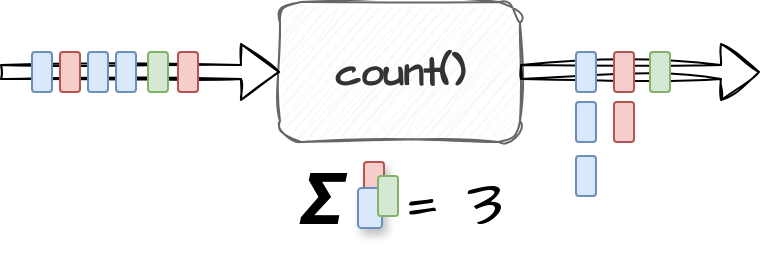 <mxfile version="22.0.0" type="device">
  <diagram name="Page-1" id="aAPnYjN7bhrurDYYG_21">
    <mxGraphModel dx="1036" dy="606" grid="1" gridSize="10" guides="1" tooltips="1" connect="1" arrows="1" fold="1" page="1" pageScale="1" pageWidth="827" pageHeight="1169" math="0" shadow="0">
      <root>
        <mxCell id="0" />
        <mxCell id="1" parent="0" />
        <mxCell id="hZOv7A1Kr61WpiHpfzSK-2" value="count()" style="rounded=1;whiteSpace=wrap;html=1;sketch=1;hachureGap=4;jiggle=2;curveFitting=1;fontFamily=Architects Daughter;fontSource=https%3A%2F%2Ffonts.googleapis.com%2Fcss%3Ffamily%3DArchitects%2BDaughter;fontSize=20;fillColor=#f5f5f5;strokeColor=#666666;fontStyle=1;fontColor=#333333;" parent="1" vertex="1">
          <mxGeometry x="230" y="150" width="120" height="70" as="geometry" />
        </mxCell>
        <mxCell id="hZOv7A1Kr61WpiHpfzSK-3" value="" style="shape=flexArrow;endArrow=classic;html=1;rounded=0;sketch=1;hachureGap=4;jiggle=2;curveFitting=1;fontFamily=Architects Daughter;fontSource=https%3A%2F%2Ffonts.googleapis.com%2Fcss%3Ffamily%3DArchitects%2BDaughter;fontSize=16;entryX=0;entryY=0.5;entryDx=0;entryDy=0;width=7;" parent="1" edge="1">
          <mxGeometry width="50" height="50" relative="1" as="geometry">
            <mxPoint x="350" y="185" as="sourcePoint" />
            <mxPoint x="470" y="185" as="targetPoint" />
          </mxGeometry>
        </mxCell>
        <mxCell id="hZOv7A1Kr61WpiHpfzSK-4" value="" style="shape=flexArrow;endArrow=classic;html=1;rounded=0;sketch=1;hachureGap=4;jiggle=2;curveFitting=1;fontFamily=Architects Daughter;fontSource=https%3A%2F%2Ffonts.googleapis.com%2Fcss%3Ffamily%3DArchitects%2BDaughter;fontSize=16;entryX=0;entryY=0.5;entryDx=0;entryDy=0;width=7;" parent="1" edge="1">
          <mxGeometry width="50" height="50" relative="1" as="geometry">
            <mxPoint x="90" y="185" as="sourcePoint" />
            <mxPoint x="230" y="185" as="targetPoint" />
          </mxGeometry>
        </mxCell>
        <mxCell id="hZOv7A1Kr61WpiHpfzSK-5" value="" style="group" parent="1" vertex="1" connectable="0">
          <mxGeometry x="106" y="175" width="88.5" height="20" as="geometry" />
        </mxCell>
        <mxCell id="hZOv7A1Kr61WpiHpfzSK-6" value="" style="rounded=1;whiteSpace=wrap;html=1;hachureGap=4;fontFamily=Architects Daughter;fontSource=https%3A%2F%2Ffonts.googleapis.com%2Fcss%3Ffamily%3DArchitects%2BDaughter;fontSize=20;fillColor=#d5e8d4;strokeColor=#82b366;" parent="hZOv7A1Kr61WpiHpfzSK-5" vertex="1">
          <mxGeometry x="58" width="10" height="20" as="geometry" />
        </mxCell>
        <mxCell id="hZOv7A1Kr61WpiHpfzSK-7" value="" style="rounded=1;whiteSpace=wrap;html=1;hachureGap=4;fontFamily=Architects Daughter;fontSource=https%3A%2F%2Ffonts.googleapis.com%2Fcss%3Ffamily%3DArchitects%2BDaughter;fontSize=20;fillColor=#dae8fc;strokeColor=#6c8ebf;" parent="hZOv7A1Kr61WpiHpfzSK-5" vertex="1">
          <mxGeometry width="10" height="20" as="geometry" />
        </mxCell>
        <mxCell id="hZOv7A1Kr61WpiHpfzSK-8" value="" style="rounded=1;whiteSpace=wrap;html=1;hachureGap=4;fontFamily=Architects Daughter;fontSource=https%3A%2F%2Ffonts.googleapis.com%2Fcss%3Ffamily%3DArchitects%2BDaughter;fontSize=20;fillColor=#dae8fc;strokeColor=#6c8ebf;" parent="hZOv7A1Kr61WpiHpfzSK-5" vertex="1">
          <mxGeometry x="28" width="10" height="20" as="geometry" />
        </mxCell>
        <mxCell id="hZOv7A1Kr61WpiHpfzSK-9" value="" style="rounded=1;whiteSpace=wrap;html=1;hachureGap=4;fontFamily=Architects Daughter;fontSource=https%3A%2F%2Ffonts.googleapis.com%2Fcss%3Ffamily%3DArchitects%2BDaughter;fontSize=20;fillColor=#dae8fc;strokeColor=#6c8ebf;" parent="1" vertex="1">
          <mxGeometry x="378" y="175" width="10" height="20" as="geometry" />
        </mxCell>
        <mxCell id="hZOv7A1Kr61WpiHpfzSK-10" value="" style="rounded=1;whiteSpace=wrap;html=1;hachureGap=4;fontFamily=Architects Daughter;fontSource=https%3A%2F%2Ffonts.googleapis.com%2Fcss%3Ffamily%3DArchitects%2BDaughter;fontSize=20;fillColor=#f8cecc;strokeColor=#b85450;" parent="1" vertex="1">
          <mxGeometry x="397" y="175" width="10" height="20" as="geometry" />
        </mxCell>
        <mxCell id="hZOv7A1Kr61WpiHpfzSK-11" value="" style="rounded=1;whiteSpace=wrap;html=1;hachureGap=4;fontFamily=Architects Daughter;fontSource=https%3A%2F%2Ffonts.googleapis.com%2Fcss%3Ffamily%3DArchitects%2BDaughter;fontSize=20;fillColor=#f8cecc;strokeColor=#b85450;" parent="1" vertex="1">
          <mxGeometry x="397" y="200" width="10" height="20" as="geometry" />
        </mxCell>
        <mxCell id="hZOv7A1Kr61WpiHpfzSK-12" value="" style="rounded=1;whiteSpace=wrap;html=1;hachureGap=4;fontFamily=Architects Daughter;fontSource=https%3A%2F%2Ffonts.googleapis.com%2Fcss%3Ffamily%3DArchitects%2BDaughter;fontSize=20;fillColor=#dae8fc;strokeColor=#6c8ebf;" parent="1" vertex="1">
          <mxGeometry x="378" y="200" width="10" height="20" as="geometry" />
        </mxCell>
        <mxCell id="hZOv7A1Kr61WpiHpfzSK-13" value="" style="rounded=1;whiteSpace=wrap;html=1;hachureGap=4;fontFamily=Architects Daughter;fontSource=https%3A%2F%2Ffonts.googleapis.com%2Fcss%3Ffamily%3DArchitects%2BDaughter;fontSize=20;fillColor=#dae8fc;strokeColor=#6c8ebf;" parent="1" vertex="1">
          <mxGeometry x="378" y="227" width="10" height="20" as="geometry" />
        </mxCell>
        <mxCell id="hZOv7A1Kr61WpiHpfzSK-15" value="" style="rounded=1;whiteSpace=wrap;html=1;hachureGap=4;fontFamily=Architects Daughter;fontSource=https%3A%2F%2Ffonts.googleapis.com%2Fcss%3Ffamily%3DArchitects%2BDaughter;fontSize=20;fillColor=#f8cecc;strokeColor=#b85450;" parent="1" vertex="1">
          <mxGeometry x="120" y="175" width="10" height="20" as="geometry" />
        </mxCell>
        <mxCell id="hZOv7A1Kr61WpiHpfzSK-16" value="" style="rounded=1;whiteSpace=wrap;html=1;hachureGap=4;fontFamily=Architects Daughter;fontSource=https%3A%2F%2Ffonts.googleapis.com%2Fcss%3Ffamily%3DArchitects%2BDaughter;fontSize=20;fillColor=#dae8fc;strokeColor=#6c8ebf;" parent="1" vertex="1">
          <mxGeometry x="148" y="175" width="10" height="20" as="geometry" />
        </mxCell>
        <mxCell id="NOh2_o1j7pYCa5WhnzW8-2" value="𝜮&amp;nbsp; = 3" style="text;html=1;align=center;verticalAlign=middle;resizable=0;points=[];autosize=1;strokeColor=none;fillColor=none;fontSize=35;fontFamily=Architects Daughter;" parent="1" vertex="1">
          <mxGeometry x="230" y="220" width="120" height="60" as="geometry" />
        </mxCell>
        <mxCell id="NOh2_o1j7pYCa5WhnzW8-3" value="" style="rounded=1;whiteSpace=wrap;html=1;hachureGap=4;fontFamily=Architects Daughter;fontSource=https%3A%2F%2Ffonts.googleapis.com%2Fcss%3Ffamily%3DArchitects%2BDaughter;fontSize=20;fillColor=#f8cecc;strokeColor=#b85450;shadow=1;" parent="1" vertex="1">
          <mxGeometry x="272" y="230" width="10" height="20" as="geometry" />
        </mxCell>
        <mxCell id="NOh2_o1j7pYCa5WhnzW8-4" value="" style="rounded=1;whiteSpace=wrap;html=1;hachureGap=4;fontFamily=Architects Daughter;fontSource=https%3A%2F%2Ffonts.googleapis.com%2Fcss%3Ffamily%3DArchitects%2BDaughter;fontSize=20;fillColor=#dae8fc;strokeColor=#6c8ebf;shadow=1;" parent="1" vertex="1">
          <mxGeometry x="269" y="243" width="12" height="20" as="geometry" />
        </mxCell>
        <mxCell id="eGptmQdCGXKdn-eavb6a-1" value="" style="rounded=1;whiteSpace=wrap;html=1;hachureGap=4;fontFamily=Architects Daughter;fontSource=https%3A%2F%2Ffonts.googleapis.com%2Fcss%3Ffamily%3DArchitects%2BDaughter;fontSize=20;fillColor=#f8cecc;strokeColor=#b85450;" vertex="1" parent="1">
          <mxGeometry x="179" y="175" width="10" height="20" as="geometry" />
        </mxCell>
        <mxCell id="eGptmQdCGXKdn-eavb6a-3" value="" style="rounded=1;whiteSpace=wrap;html=1;hachureGap=4;fontFamily=Architects Daughter;fontSource=https%3A%2F%2Ffonts.googleapis.com%2Fcss%3Ffamily%3DArchitects%2BDaughter;fontSize=20;fillColor=#d5e8d4;strokeColor=#82b366;" vertex="1" parent="1">
          <mxGeometry x="415" y="175" width="10" height="20" as="geometry" />
        </mxCell>
        <mxCell id="eGptmQdCGXKdn-eavb6a-4" value="" style="rounded=1;whiteSpace=wrap;html=1;hachureGap=4;fontFamily=Architects Daughter;fontSource=https%3A%2F%2Ffonts.googleapis.com%2Fcss%3Ffamily%3DArchitects%2BDaughter;fontSize=20;fillColor=#d5e8d4;strokeColor=#82b366;" vertex="1" parent="1">
          <mxGeometry x="279" y="237" width="10" height="20" as="geometry" />
        </mxCell>
      </root>
    </mxGraphModel>
  </diagram>
</mxfile>
